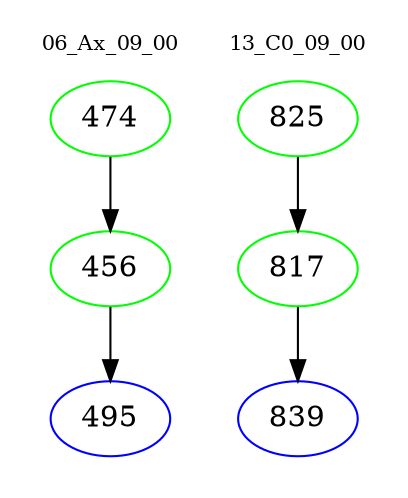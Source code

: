 digraph{
subgraph cluster_0 {
color = white
label = "06_Ax_09_00";
fontsize=10;
T0_474 [label="474", color="green"]
T0_474 -> T0_456 [color="black"]
T0_456 [label="456", color="green"]
T0_456 -> T0_495 [color="black"]
T0_495 [label="495", color="blue"]
}
subgraph cluster_1 {
color = white
label = "13_C0_09_00";
fontsize=10;
T1_825 [label="825", color="green"]
T1_825 -> T1_817 [color="black"]
T1_817 [label="817", color="green"]
T1_817 -> T1_839 [color="black"]
T1_839 [label="839", color="blue"]
}
}
